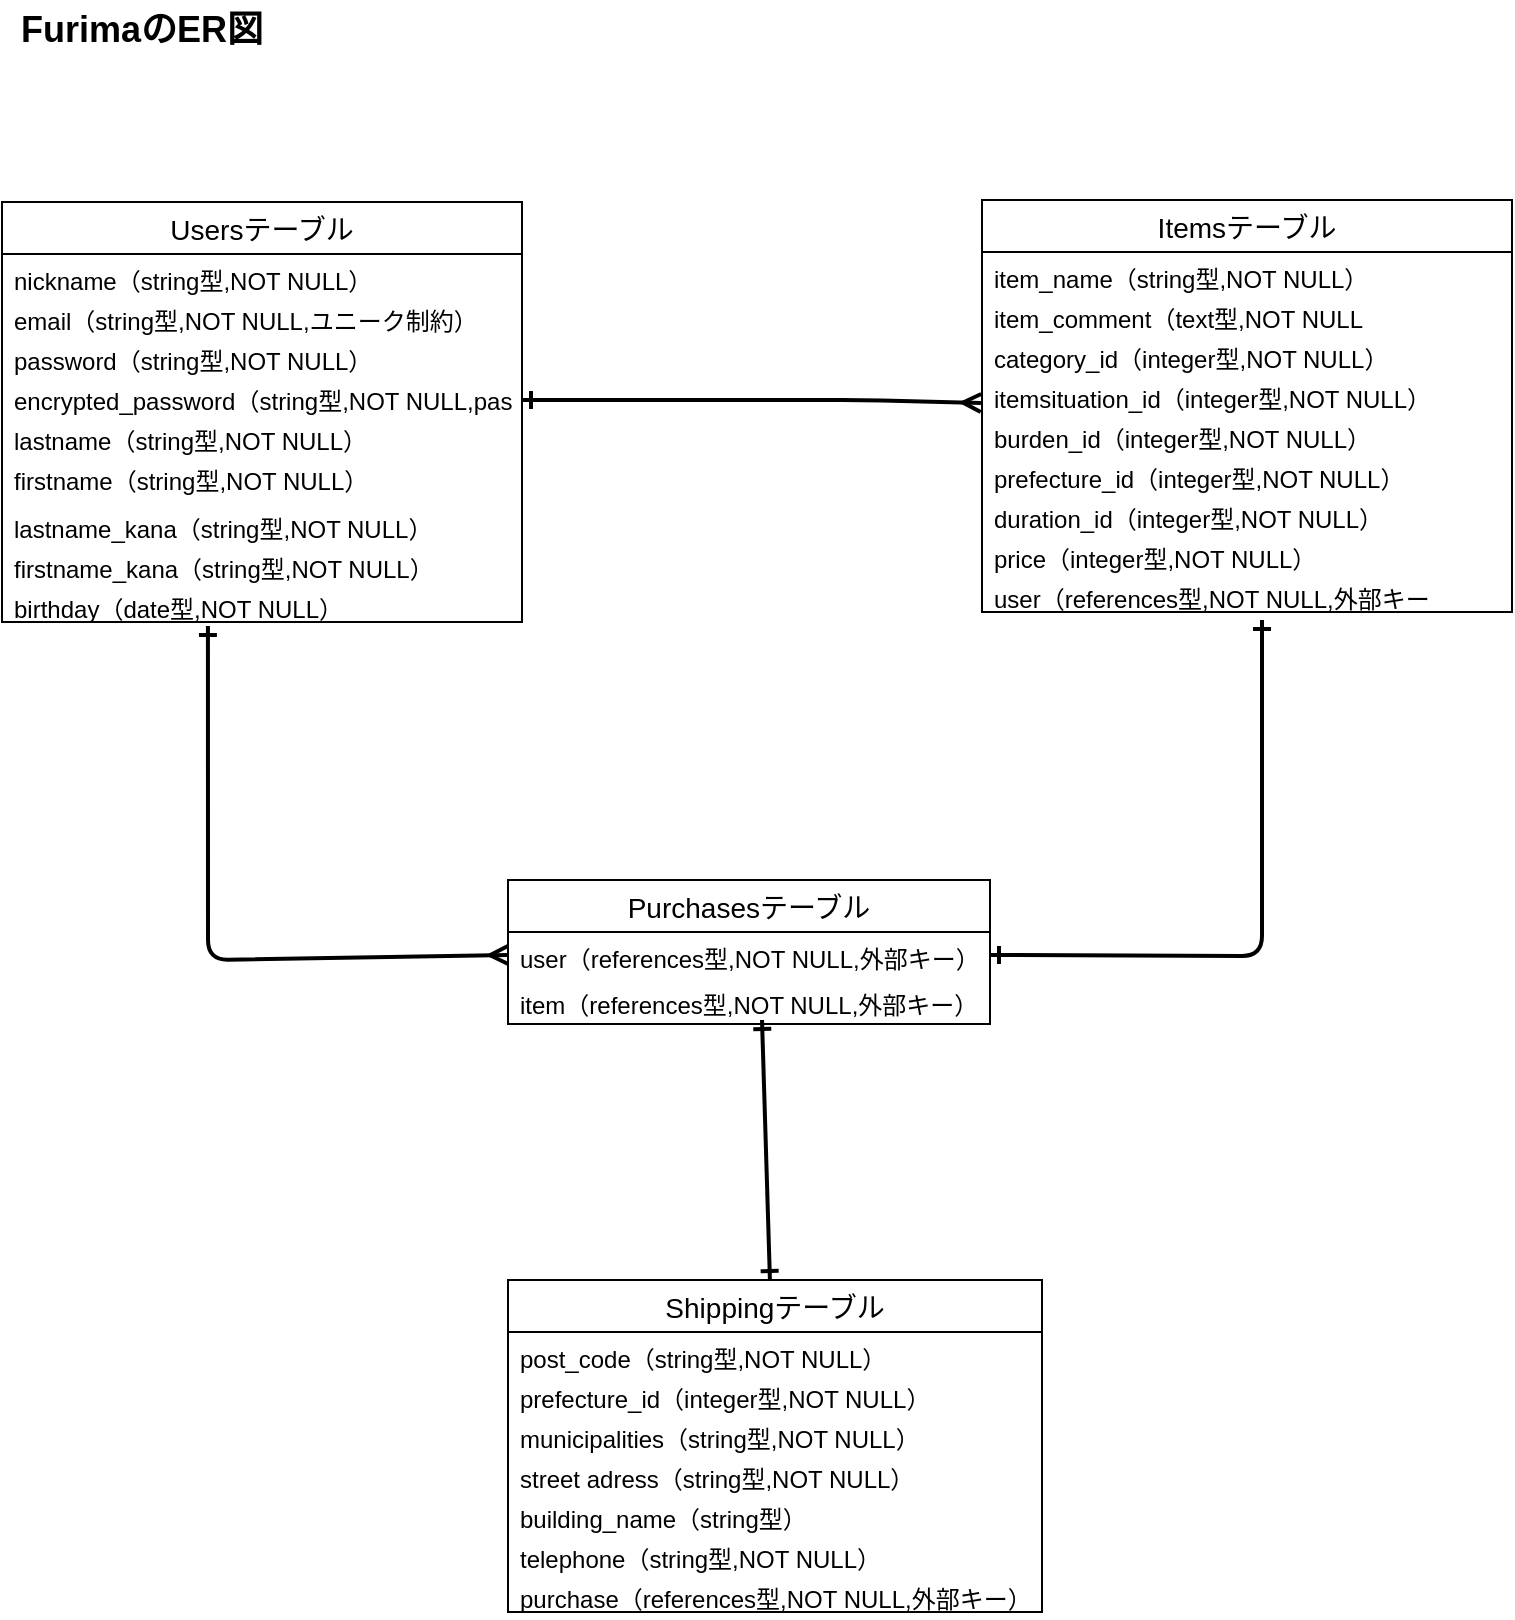 <mxfile>
    <diagram id="dpHUxr80Iq2KpK-8BSL3" name="ページ1">
        <mxGraphModel dx="1216" dy="787" grid="1" gridSize="10" guides="1" tooltips="1" connect="1" arrows="1" fold="1" page="1" pageScale="1" pageWidth="827" pageHeight="1169" math="0" shadow="0">
            <root>
                <mxCell id="0"/>
                <mxCell id="1" parent="0"/>
                <mxCell id="AUUzZTXgsWxNwHoCScDo-1" value="Usersテーブル" style="swimlane;fontStyle=0;childLayout=stackLayout;horizontal=1;startSize=26;horizontalStack=0;resizeParent=1;resizeParentMax=0;resizeLast=0;collapsible=1;marginBottom=0;align=center;fontSize=14;" parent="1" vertex="1">
                    <mxGeometry x="40" y="111" width="260" height="210" as="geometry"/>
                </mxCell>
                <mxCell id="AUUzZTXgsWxNwHoCScDo-2" value="nickname（string型,NOT NULL） " style="text;strokeColor=none;fillColor=none;spacingLeft=4;spacingRight=4;overflow=hidden;rotatable=0;points=[[0,0.5],[1,0.5]];portConstraint=eastwest;fontSize=12;aspect=fixed;" parent="AUUzZTXgsWxNwHoCScDo-1" vertex="1">
                    <mxGeometry y="26" width="260" height="20" as="geometry"/>
                </mxCell>
                <mxCell id="AUUzZTXgsWxNwHoCScDo-3" value="email（string型,NOT NULL,ユニーク制約）" style="text;strokeColor=none;fillColor=none;spacingLeft=4;spacingRight=4;overflow=hidden;rotatable=0;points=[[0,0.5],[1,0.5]];portConstraint=eastwest;fontSize=12;aspect=fixed;" parent="AUUzZTXgsWxNwHoCScDo-1" vertex="1">
                    <mxGeometry y="46" width="260" height="20" as="geometry"/>
                </mxCell>
                <mxCell id="AUUzZTXgsWxNwHoCScDo-4" value="password（string型,NOT NULL）" style="text;strokeColor=none;fillColor=none;spacingLeft=4;spacingRight=4;overflow=hidden;rotatable=0;points=[[0,0.5],[1,0.5]];portConstraint=eastwest;fontSize=12;aspect=fixed;" parent="AUUzZTXgsWxNwHoCScDo-1" vertex="1">
                    <mxGeometry y="66" width="260" height="20" as="geometry"/>
                </mxCell>
                <mxCell id="AUUzZTXgsWxNwHoCScDo-27" value="encrypted_password（string型,NOT NULL,passwordと値の一致" style="text;strokeColor=none;fillColor=none;spacingLeft=4;spacingRight=4;overflow=hidden;rotatable=0;points=[[0,0.5],[1,0.5]];portConstraint=eastwest;fontSize=12;aspect=fixed;" parent="AUUzZTXgsWxNwHoCScDo-1" vertex="1">
                    <mxGeometry y="86" width="260" height="20" as="geometry"/>
                </mxCell>
                <mxCell id="AUUzZTXgsWxNwHoCScDo-28" value="lastname（string型,NOT NULL）" style="text;strokeColor=none;fillColor=none;spacingLeft=4;spacingRight=4;overflow=hidden;rotatable=0;points=[[0,0.5],[1,0.5]];portConstraint=eastwest;fontSize=12;aspect=fixed;" parent="AUUzZTXgsWxNwHoCScDo-1" vertex="1">
                    <mxGeometry y="106" width="260" height="20" as="geometry"/>
                </mxCell>
                <mxCell id="19" value="firstname（string型,NOT NULL）" style="text;strokeColor=none;fillColor=none;spacingLeft=4;spacingRight=4;overflow=hidden;rotatable=0;points=[[0,0.5],[1,0.5]];portConstraint=eastwest;fontSize=12;" parent="AUUzZTXgsWxNwHoCScDo-1" vertex="1">
                    <mxGeometry y="126" width="260" height="24" as="geometry"/>
                </mxCell>
                <mxCell id="AUUzZTXgsWxNwHoCScDo-29" value="lastname_kana（string型,NOT NULL）" style="text;strokeColor=none;fillColor=none;spacingLeft=4;spacingRight=4;overflow=hidden;rotatable=0;points=[[0,0.5],[1,0.5]];portConstraint=eastwest;fontSize=12;aspect=fixed;" parent="AUUzZTXgsWxNwHoCScDo-1" vertex="1">
                    <mxGeometry y="150" width="260" height="20" as="geometry"/>
                </mxCell>
                <mxCell id="21" value="firstname_kana（string型,NOT NULL）" style="text;strokeColor=none;fillColor=none;spacingLeft=4;spacingRight=4;overflow=hidden;rotatable=0;points=[[0,0.5],[1,0.5]];portConstraint=eastwest;fontSize=12;" parent="AUUzZTXgsWxNwHoCScDo-1" vertex="1">
                    <mxGeometry y="170" width="260" height="20" as="geometry"/>
                </mxCell>
                <mxCell id="AUUzZTXgsWxNwHoCScDo-30" value="birthday（date型,NOT NULL）" style="text;strokeColor=none;fillColor=none;spacingLeft=4;spacingRight=4;overflow=hidden;rotatable=0;points=[[0,0.5],[1,0.5]];portConstraint=eastwest;fontSize=12;aspect=fixed;" parent="AUUzZTXgsWxNwHoCScDo-1" vertex="1">
                    <mxGeometry y="190" width="260" height="20" as="geometry"/>
                </mxCell>
                <mxCell id="AUUzZTXgsWxNwHoCScDo-10" style="edgeStyle=none;html=1;exitX=0.5;exitY=0;exitDx=0;exitDy=0;" parent="1" source="AUUzZTXgsWxNwHoCScDo-5" edge="1">
                    <mxGeometry relative="1" as="geometry">
                        <mxPoint x="740" y="120" as="targetPoint"/>
                    </mxGeometry>
                </mxCell>
                <mxCell id="AUUzZTXgsWxNwHoCScDo-5" value="Itemsテーブル" style="swimlane;fontStyle=0;childLayout=stackLayout;horizontal=1;startSize=26;horizontalStack=0;resizeParent=1;resizeParentMax=0;resizeLast=0;collapsible=1;marginBottom=0;align=center;fontSize=14;" parent="1" vertex="1">
                    <mxGeometry x="530" y="110" width="265" height="206" as="geometry"/>
                </mxCell>
                <mxCell id="AUUzZTXgsWxNwHoCScDo-6" value="item_name（string型,NOT NULL）" style="text;strokeColor=none;fillColor=none;spacingLeft=4;spacingRight=4;overflow=hidden;rotatable=0;points=[[0,0.5],[1,0.5]];portConstraint=eastwest;fontSize=12;aspect=fixed;" parent="AUUzZTXgsWxNwHoCScDo-5" vertex="1">
                    <mxGeometry y="26" width="265" height="20" as="geometry"/>
                </mxCell>
                <mxCell id="AUUzZTXgsWxNwHoCScDo-7" value="item_comment（text型,NOT NULL" style="text;strokeColor=none;fillColor=none;spacingLeft=4;spacingRight=4;overflow=hidden;rotatable=0;points=[[0,0.5],[1,0.5]];portConstraint=eastwest;fontSize=12;aspect=fixed;" parent="AUUzZTXgsWxNwHoCScDo-5" vertex="1">
                    <mxGeometry y="46" width="265" height="20" as="geometry"/>
                </mxCell>
                <mxCell id="AUUzZTXgsWxNwHoCScDo-8" value="category_id（integer型,NOT NULL）" style="text;strokeColor=none;fillColor=none;spacingLeft=4;spacingRight=4;overflow=hidden;rotatable=0;points=[[0,0.5],[1,0.5]];portConstraint=eastwest;fontSize=12;aspect=fixed;" parent="AUUzZTXgsWxNwHoCScDo-5" vertex="1">
                    <mxGeometry y="66" width="265" height="20" as="geometry"/>
                </mxCell>
                <mxCell id="AUUzZTXgsWxNwHoCScDo-33" value="itemsituation_id（integer型,NOT NULL）" style="text;strokeColor=none;fillColor=none;spacingLeft=4;spacingRight=4;overflow=hidden;rotatable=0;points=[[0,0.5],[1,0.5]];portConstraint=eastwest;fontSize=12;aspect=fixed;" parent="AUUzZTXgsWxNwHoCScDo-5" vertex="1">
                    <mxGeometry y="86" width="265" height="20" as="geometry"/>
                </mxCell>
                <mxCell id="AUUzZTXgsWxNwHoCScDo-34" value="burden_id（integer型,NOT NULL）" style="text;strokeColor=none;fillColor=none;spacingLeft=4;spacingRight=4;overflow=hidden;rotatable=0;points=[[0,0.5],[1,0.5]];portConstraint=eastwest;fontSize=12;aspect=fixed;" parent="AUUzZTXgsWxNwHoCScDo-5" vertex="1">
                    <mxGeometry y="106" width="265" height="20" as="geometry"/>
                </mxCell>
                <mxCell id="AUUzZTXgsWxNwHoCScDo-35" value="prefecture_id（integer型,NOT NULL）&#10;" style="text;strokeColor=none;fillColor=none;spacingLeft=4;spacingRight=4;overflow=hidden;rotatable=0;points=[[0,0.5],[1,0.5]];portConstraint=eastwest;fontSize=12;aspect=fixed;" parent="AUUzZTXgsWxNwHoCScDo-5" vertex="1">
                    <mxGeometry y="126" width="265" height="20" as="geometry"/>
                </mxCell>
                <mxCell id="AUUzZTXgsWxNwHoCScDo-36" value="duration_id（integer型,NOT NULL）" style="text;strokeColor=none;fillColor=none;spacingLeft=4;spacingRight=4;overflow=hidden;rotatable=0;points=[[0,0.5],[1,0.5]];portConstraint=eastwest;fontSize=12;aspect=fixed;" parent="AUUzZTXgsWxNwHoCScDo-5" vertex="1">
                    <mxGeometry y="146" width="265" height="20" as="geometry"/>
                </mxCell>
                <mxCell id="AUUzZTXgsWxNwHoCScDo-37" value="price（integer型,NOT NULL）" style="text;strokeColor=none;fillColor=none;spacingLeft=4;spacingRight=4;overflow=hidden;rotatable=0;points=[[0,0.5],[1,0.5]];portConstraint=eastwest;fontSize=12;aspect=fixed;" parent="AUUzZTXgsWxNwHoCScDo-5" vertex="1">
                    <mxGeometry y="166" width="265" height="20" as="geometry"/>
                </mxCell>
                <mxCell id="AUUzZTXgsWxNwHoCScDo-39" value="user（references型,NOT NULL,外部キー" style="text;strokeColor=none;fillColor=none;spacingLeft=4;spacingRight=4;overflow=hidden;rotatable=0;points=[[0,0.5],[1,0.5]];portConstraint=eastwest;fontSize=12;aspect=fixed;" parent="AUUzZTXgsWxNwHoCScDo-5" vertex="1">
                    <mxGeometry y="186" width="265" height="20" as="geometry"/>
                </mxCell>
                <mxCell id="AUUzZTXgsWxNwHoCScDo-12" value="&lt;font style=&quot;font-size: 18px;&quot;&gt;FurimaのER図&lt;/font&gt;" style="text;strokeColor=none;align=center;fillColor=none;html=1;verticalAlign=middle;whiteSpace=wrap;rounded=0;fontStyle=1" parent="1" vertex="1">
                    <mxGeometry x="40" y="10" width="140" height="30" as="geometry"/>
                </mxCell>
                <mxCell id="AUUzZTXgsWxNwHoCScDo-13" value="Purchasesテーブル" style="swimlane;fontStyle=0;childLayout=stackLayout;horizontal=1;startSize=26;horizontalStack=0;resizeParent=1;resizeParentMax=0;resizeLast=0;collapsible=1;marginBottom=0;align=center;fontSize=14;" parent="1" vertex="1">
                    <mxGeometry x="293" y="450" width="241" height="72" as="geometry"/>
                </mxCell>
                <mxCell id="AUUzZTXgsWxNwHoCScDo-14" value="user（references型,NOT NULL,外部キー）" style="text;strokeColor=none;fillColor=none;spacingLeft=4;spacingRight=4;overflow=hidden;rotatable=0;points=[[0,0.5],[1,0.5]];portConstraint=eastwest;fontSize=12;" parent="AUUzZTXgsWxNwHoCScDo-13" vertex="1">
                    <mxGeometry y="26" width="241" height="23" as="geometry"/>
                </mxCell>
                <mxCell id="AUUzZTXgsWxNwHoCScDo-15" value="item（references型,NOT NULL,外部キー）" style="text;strokeColor=none;fillColor=none;spacingLeft=4;spacingRight=4;overflow=hidden;rotatable=0;points=[[0,0.5],[1,0.5]];portConstraint=eastwest;fontSize=12;" parent="AUUzZTXgsWxNwHoCScDo-13" vertex="1">
                    <mxGeometry y="49" width="241" height="23" as="geometry"/>
                </mxCell>
                <mxCell id="17" style="edgeStyle=none;html=1;strokeWidth=2;startArrow=ERone;startFill=0;endArrow=ERone;endFill=0;targetPerimeterSpacing=1;entryX=0.527;entryY=0.913;entryDx=0;entryDy=0;entryPerimeter=0;" parent="1" source="AUUzZTXgsWxNwHoCScDo-17" target="AUUzZTXgsWxNwHoCScDo-15" edge="1">
                    <mxGeometry relative="1" as="geometry">
                        <mxPoint x="427" y="530" as="targetPoint"/>
                    </mxGeometry>
                </mxCell>
                <mxCell id="AUUzZTXgsWxNwHoCScDo-17" value="Shippingテーブル" style="swimlane;fontStyle=0;childLayout=stackLayout;horizontal=1;startSize=26;horizontalStack=0;resizeParent=1;resizeParentMax=0;resizeLast=0;collapsible=1;marginBottom=0;align=center;fontSize=14;" parent="1" vertex="1">
                    <mxGeometry x="293" y="650" width="267" height="166" as="geometry"/>
                </mxCell>
                <mxCell id="AUUzZTXgsWxNwHoCScDo-18" value="post_code（string型,NOT NULL）" style="text;strokeColor=none;fillColor=none;spacingLeft=4;spacingRight=4;overflow=hidden;rotatable=0;points=[[0,0.5],[1,0.5]];portConstraint=eastwest;fontSize=12;" parent="AUUzZTXgsWxNwHoCScDo-17" vertex="1">
                    <mxGeometry y="26" width="267" height="20" as="geometry"/>
                </mxCell>
                <mxCell id="AUUzZTXgsWxNwHoCScDo-19" value="prefecture_id（integer型,NOT NULL）" style="text;strokeColor=none;fillColor=none;spacingLeft=4;spacingRight=4;overflow=hidden;rotatable=0;points=[[0,0.5],[1,0.5]];portConstraint=eastwest;fontSize=12;" parent="AUUzZTXgsWxNwHoCScDo-17" vertex="1">
                    <mxGeometry y="46" width="267" height="20" as="geometry"/>
                </mxCell>
                <mxCell id="AUUzZTXgsWxNwHoCScDo-20" value="municipalities（string型,NOT NULL）" style="text;strokeColor=none;fillColor=none;spacingLeft=4;spacingRight=4;overflow=hidden;rotatable=0;points=[[0,0.5],[1,0.5]];portConstraint=eastwest;fontSize=12;" parent="AUUzZTXgsWxNwHoCScDo-17" vertex="1">
                    <mxGeometry y="66" width="267" height="20" as="geometry"/>
                </mxCell>
                <mxCell id="10" value="street adress（string型,NOT NULL）" style="text;strokeColor=none;fillColor=none;spacingLeft=4;spacingRight=4;overflow=hidden;rotatable=0;points=[[0,0.5],[1,0.5]];portConstraint=eastwest;fontSize=12;" parent="AUUzZTXgsWxNwHoCScDo-17" vertex="1">
                    <mxGeometry y="86" width="267" height="20" as="geometry"/>
                </mxCell>
                <mxCell id="13" value="building_name（string型）" style="text;strokeColor=none;fillColor=none;spacingLeft=4;spacingRight=4;overflow=hidden;rotatable=0;points=[[0,0.5],[1,0.5]];portConstraint=eastwest;fontSize=12;" parent="AUUzZTXgsWxNwHoCScDo-17" vertex="1">
                    <mxGeometry y="106" width="267" height="20" as="geometry"/>
                </mxCell>
                <mxCell id="11" value="telephone（string型,NOT NULL）" style="text;strokeColor=none;fillColor=none;spacingLeft=4;spacingRight=4;overflow=hidden;rotatable=0;points=[[0,0.5],[1,0.5]];portConstraint=eastwest;fontSize=12;" parent="AUUzZTXgsWxNwHoCScDo-17" vertex="1">
                    <mxGeometry y="126" width="267" height="20" as="geometry"/>
                </mxCell>
                <mxCell id="16" value="purchase（references型,NOT NULL,外部キー）" style="text;strokeColor=none;fillColor=none;spacingLeft=4;spacingRight=4;overflow=hidden;rotatable=0;points=[[0,0.5],[1,0.5]];portConstraint=eastwest;fontSize=12;" parent="AUUzZTXgsWxNwHoCScDo-17" vertex="1">
                    <mxGeometry y="146" width="267" height="20" as="geometry"/>
                </mxCell>
                <mxCell id="7" style="edgeStyle=none;html=1;exitX=-0.002;exitY=0.775;exitDx=0;exitDy=0;endArrow=ERone;endFill=0;startArrow=ERmany;startFill=0;strokeWidth=2;exitPerimeter=0;" parent="1" source="AUUzZTXgsWxNwHoCScDo-33" edge="1">
                    <mxGeometry relative="1" as="geometry">
                        <Array as="points">
                            <mxPoint x="470" y="210"/>
                        </Array>
                        <mxPoint x="300" y="210" as="targetPoint"/>
                    </mxGeometry>
                </mxCell>
                <mxCell id="8" style="edgeStyle=none;html=1;exitX=0;exitY=0.5;exitDx=0;exitDy=0;entryX=0.396;entryY=1.1;entryDx=0;entryDy=0;entryPerimeter=0;strokeWidth=2;startArrow=ERmany;startFill=0;endArrow=ERone;endFill=0;targetPerimeterSpacing=1;" parent="1" source="AUUzZTXgsWxNwHoCScDo-14" target="AUUzZTXgsWxNwHoCScDo-30" edge="1">
                    <mxGeometry relative="1" as="geometry">
                        <Array as="points">
                            <mxPoint x="143" y="490"/>
                        </Array>
                    </mxGeometry>
                </mxCell>
                <mxCell id="9" style="edgeStyle=none;html=1;exitX=1;exitY=0.5;exitDx=0;exitDy=0;strokeWidth=2;startArrow=ERone;startFill=0;endArrow=ERone;endFill=0;targetPerimeterSpacing=1;" parent="1" source="AUUzZTXgsWxNwHoCScDo-14" edge="1">
                    <mxGeometry relative="1" as="geometry">
                        <mxPoint x="670" y="320" as="targetPoint"/>
                        <Array as="points">
                            <mxPoint x="670" y="488"/>
                        </Array>
                    </mxGeometry>
                </mxCell>
            </root>
        </mxGraphModel>
    </diagram>
</mxfile>